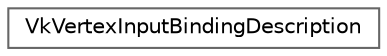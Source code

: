 digraph "类继承关系图"
{
 // LATEX_PDF_SIZE
  bgcolor="transparent";
  edge [fontname=Helvetica,fontsize=10,labelfontname=Helvetica,labelfontsize=10];
  node [fontname=Helvetica,fontsize=10,shape=box,height=0.2,width=0.4];
  rankdir="LR";
  Node0 [id="Node000000",label="VkVertexInputBindingDescription",height=0.2,width=0.4,color="grey40", fillcolor="white", style="filled",URL="$struct_vk_vertex_input_binding_description.html",tooltip=" "];
}
